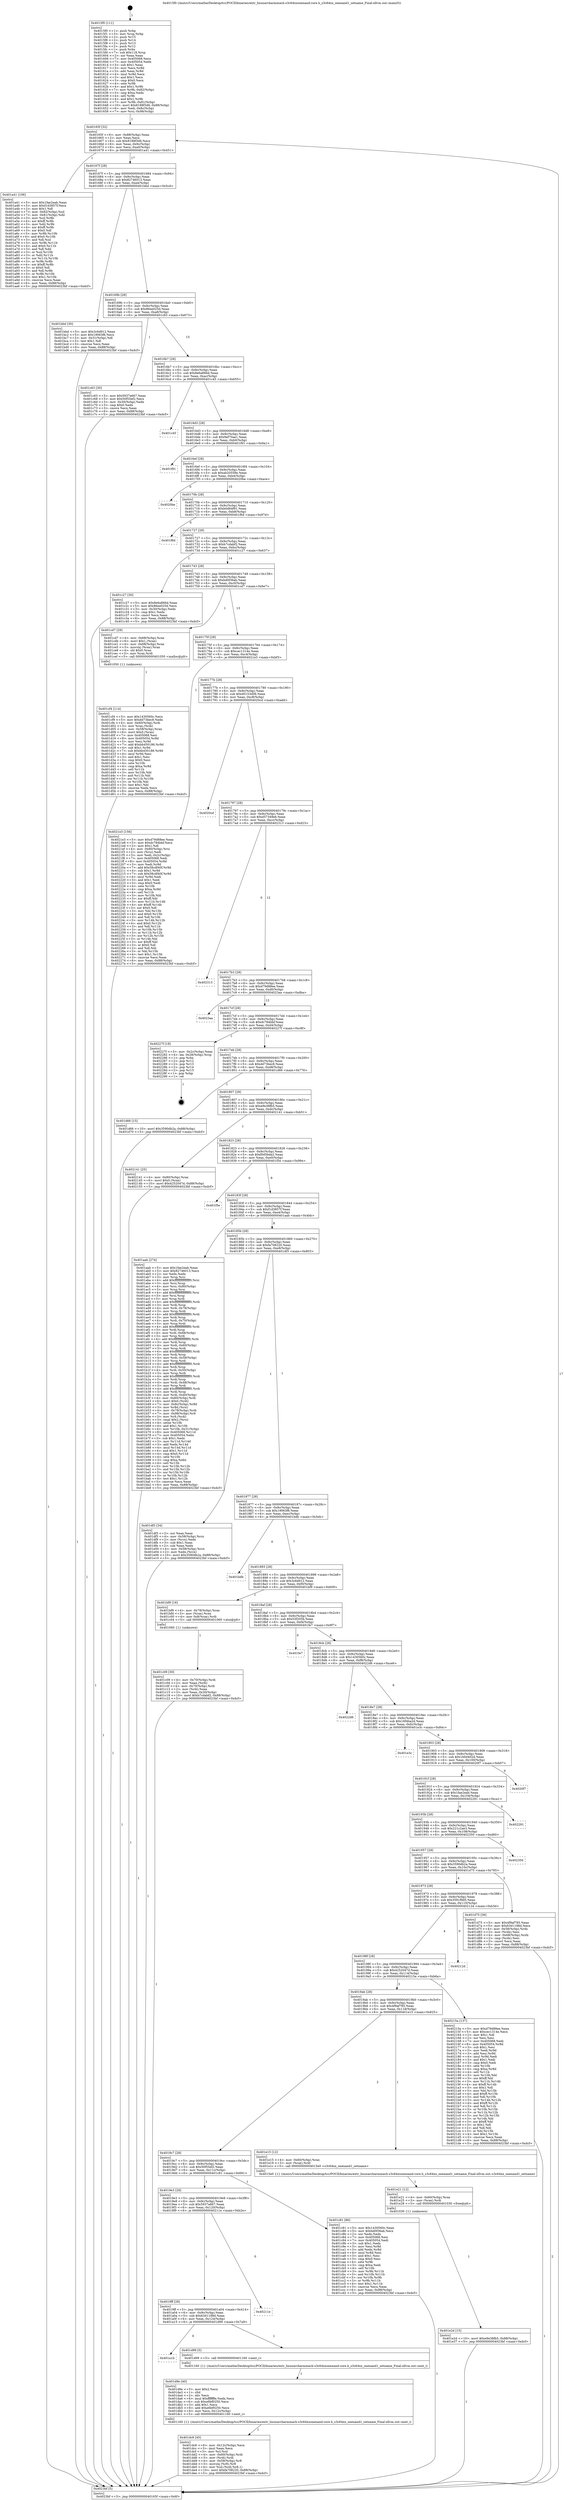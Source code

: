 digraph "0x4015f0" {
  label = "0x4015f0 (/mnt/c/Users/mathe/Desktop/tcc/POCII/binaries/extr_linuxarcharmmach-s3c64xxonenand-core.h_s3c64xx_onenand1_setname_Final-ollvm.out::main(0))"
  labelloc = "t"
  node[shape=record]

  Entry [label="",width=0.3,height=0.3,shape=circle,fillcolor=black,style=filled]
  "0x40165f" [label="{
     0x40165f [32]\l
     | [instrs]\l
     &nbsp;&nbsp;0x40165f \<+6\>: mov -0x88(%rbp),%eax\l
     &nbsp;&nbsp;0x401665 \<+2\>: mov %eax,%ecx\l
     &nbsp;&nbsp;0x401667 \<+6\>: sub $0x8188f3d6,%ecx\l
     &nbsp;&nbsp;0x40166d \<+6\>: mov %eax,-0x9c(%rbp)\l
     &nbsp;&nbsp;0x401673 \<+6\>: mov %ecx,-0xa0(%rbp)\l
     &nbsp;&nbsp;0x401679 \<+6\>: je 0000000000401a41 \<main+0x451\>\l
  }"]
  "0x401a41" [label="{
     0x401a41 [106]\l
     | [instrs]\l
     &nbsp;&nbsp;0x401a41 \<+5\>: mov $0x1fae2eab,%eax\l
     &nbsp;&nbsp;0x401a46 \<+5\>: mov $0xf1d3857f,%ecx\l
     &nbsp;&nbsp;0x401a4b \<+2\>: mov $0x1,%dl\l
     &nbsp;&nbsp;0x401a4d \<+7\>: mov -0x82(%rbp),%sil\l
     &nbsp;&nbsp;0x401a54 \<+7\>: mov -0x81(%rbp),%dil\l
     &nbsp;&nbsp;0x401a5b \<+3\>: mov %sil,%r8b\l
     &nbsp;&nbsp;0x401a5e \<+4\>: xor $0xff,%r8b\l
     &nbsp;&nbsp;0x401a62 \<+3\>: mov %dil,%r9b\l
     &nbsp;&nbsp;0x401a65 \<+4\>: xor $0xff,%r9b\l
     &nbsp;&nbsp;0x401a69 \<+3\>: xor $0x0,%dl\l
     &nbsp;&nbsp;0x401a6c \<+3\>: mov %r8b,%r10b\l
     &nbsp;&nbsp;0x401a6f \<+4\>: and $0x0,%r10b\l
     &nbsp;&nbsp;0x401a73 \<+3\>: and %dl,%sil\l
     &nbsp;&nbsp;0x401a76 \<+3\>: mov %r9b,%r11b\l
     &nbsp;&nbsp;0x401a79 \<+4\>: and $0x0,%r11b\l
     &nbsp;&nbsp;0x401a7d \<+3\>: and %dl,%dil\l
     &nbsp;&nbsp;0x401a80 \<+3\>: or %sil,%r10b\l
     &nbsp;&nbsp;0x401a83 \<+3\>: or %dil,%r11b\l
     &nbsp;&nbsp;0x401a86 \<+3\>: xor %r11b,%r10b\l
     &nbsp;&nbsp;0x401a89 \<+3\>: or %r9b,%r8b\l
     &nbsp;&nbsp;0x401a8c \<+4\>: xor $0xff,%r8b\l
     &nbsp;&nbsp;0x401a90 \<+3\>: or $0x0,%dl\l
     &nbsp;&nbsp;0x401a93 \<+3\>: and %dl,%r8b\l
     &nbsp;&nbsp;0x401a96 \<+3\>: or %r8b,%r10b\l
     &nbsp;&nbsp;0x401a99 \<+4\>: test $0x1,%r10b\l
     &nbsp;&nbsp;0x401a9d \<+3\>: cmovne %ecx,%eax\l
     &nbsp;&nbsp;0x401aa0 \<+6\>: mov %eax,-0x88(%rbp)\l
     &nbsp;&nbsp;0x401aa6 \<+5\>: jmp 00000000004023bf \<main+0xdcf\>\l
  }"]
  "0x40167f" [label="{
     0x40167f [28]\l
     | [instrs]\l
     &nbsp;&nbsp;0x40167f \<+5\>: jmp 0000000000401684 \<main+0x94\>\l
     &nbsp;&nbsp;0x401684 \<+6\>: mov -0x9c(%rbp),%eax\l
     &nbsp;&nbsp;0x40168a \<+5\>: sub $0x82746013,%eax\l
     &nbsp;&nbsp;0x40168f \<+6\>: mov %eax,-0xa4(%rbp)\l
     &nbsp;&nbsp;0x401695 \<+6\>: je 0000000000401bbd \<main+0x5cd\>\l
  }"]
  "0x4023bf" [label="{
     0x4023bf [5]\l
     | [instrs]\l
     &nbsp;&nbsp;0x4023bf \<+5\>: jmp 000000000040165f \<main+0x6f\>\l
  }"]
  "0x4015f0" [label="{
     0x4015f0 [111]\l
     | [instrs]\l
     &nbsp;&nbsp;0x4015f0 \<+1\>: push %rbp\l
     &nbsp;&nbsp;0x4015f1 \<+3\>: mov %rsp,%rbp\l
     &nbsp;&nbsp;0x4015f4 \<+2\>: push %r15\l
     &nbsp;&nbsp;0x4015f6 \<+2\>: push %r14\l
     &nbsp;&nbsp;0x4015f8 \<+2\>: push %r13\l
     &nbsp;&nbsp;0x4015fa \<+2\>: push %r12\l
     &nbsp;&nbsp;0x4015fc \<+1\>: push %rbx\l
     &nbsp;&nbsp;0x4015fd \<+7\>: sub $0x118,%rsp\l
     &nbsp;&nbsp;0x401604 \<+2\>: xor %eax,%eax\l
     &nbsp;&nbsp;0x401606 \<+7\>: mov 0x405068,%ecx\l
     &nbsp;&nbsp;0x40160d \<+7\>: mov 0x405054,%edx\l
     &nbsp;&nbsp;0x401614 \<+3\>: sub $0x1,%eax\l
     &nbsp;&nbsp;0x401617 \<+3\>: mov %ecx,%r8d\l
     &nbsp;&nbsp;0x40161a \<+3\>: add %eax,%r8d\l
     &nbsp;&nbsp;0x40161d \<+4\>: imul %r8d,%ecx\l
     &nbsp;&nbsp;0x401621 \<+3\>: and $0x1,%ecx\l
     &nbsp;&nbsp;0x401624 \<+3\>: cmp $0x0,%ecx\l
     &nbsp;&nbsp;0x401627 \<+4\>: sete %r9b\l
     &nbsp;&nbsp;0x40162b \<+4\>: and $0x1,%r9b\l
     &nbsp;&nbsp;0x40162f \<+7\>: mov %r9b,-0x82(%rbp)\l
     &nbsp;&nbsp;0x401636 \<+3\>: cmp $0xa,%edx\l
     &nbsp;&nbsp;0x401639 \<+4\>: setl %r9b\l
     &nbsp;&nbsp;0x40163d \<+4\>: and $0x1,%r9b\l
     &nbsp;&nbsp;0x401641 \<+7\>: mov %r9b,-0x81(%rbp)\l
     &nbsp;&nbsp;0x401648 \<+10\>: movl $0x8188f3d6,-0x88(%rbp)\l
     &nbsp;&nbsp;0x401652 \<+6\>: mov %edi,-0x8c(%rbp)\l
     &nbsp;&nbsp;0x401658 \<+7\>: mov %rsi,-0x98(%rbp)\l
  }"]
  Exit [label="",width=0.3,height=0.3,shape=circle,fillcolor=black,style=filled,peripheries=2]
  "0x401bbd" [label="{
     0x401bbd [30]\l
     | [instrs]\l
     &nbsp;&nbsp;0x401bbd \<+5\>: mov $0x3c6d912,%eax\l
     &nbsp;&nbsp;0x401bc2 \<+5\>: mov $0x19063f6,%ecx\l
     &nbsp;&nbsp;0x401bc7 \<+3\>: mov -0x31(%rbp),%dl\l
     &nbsp;&nbsp;0x401bca \<+3\>: test $0x1,%dl\l
     &nbsp;&nbsp;0x401bcd \<+3\>: cmovne %ecx,%eax\l
     &nbsp;&nbsp;0x401bd0 \<+6\>: mov %eax,-0x88(%rbp)\l
     &nbsp;&nbsp;0x401bd6 \<+5\>: jmp 00000000004023bf \<main+0xdcf\>\l
  }"]
  "0x40169b" [label="{
     0x40169b [28]\l
     | [instrs]\l
     &nbsp;&nbsp;0x40169b \<+5\>: jmp 00000000004016a0 \<main+0xb0\>\l
     &nbsp;&nbsp;0x4016a0 \<+6\>: mov -0x9c(%rbp),%eax\l
     &nbsp;&nbsp;0x4016a6 \<+5\>: sub $0x86ee025d,%eax\l
     &nbsp;&nbsp;0x4016ab \<+6\>: mov %eax,-0xa8(%rbp)\l
     &nbsp;&nbsp;0x4016b1 \<+6\>: je 0000000000401c63 \<main+0x673\>\l
  }"]
  "0x401e2d" [label="{
     0x401e2d [15]\l
     | [instrs]\l
     &nbsp;&nbsp;0x401e2d \<+10\>: movl $0xe9e38fb5,-0x88(%rbp)\l
     &nbsp;&nbsp;0x401e37 \<+5\>: jmp 00000000004023bf \<main+0xdcf\>\l
  }"]
  "0x401c63" [label="{
     0x401c63 [30]\l
     | [instrs]\l
     &nbsp;&nbsp;0x401c63 \<+5\>: mov $0x5937a667,%eax\l
     &nbsp;&nbsp;0x401c68 \<+5\>: mov $0x50f55ef2,%ecx\l
     &nbsp;&nbsp;0x401c6d \<+3\>: mov -0x30(%rbp),%edx\l
     &nbsp;&nbsp;0x401c70 \<+3\>: cmp $0x0,%edx\l
     &nbsp;&nbsp;0x401c73 \<+3\>: cmove %ecx,%eax\l
     &nbsp;&nbsp;0x401c76 \<+6\>: mov %eax,-0x88(%rbp)\l
     &nbsp;&nbsp;0x401c7c \<+5\>: jmp 00000000004023bf \<main+0xdcf\>\l
  }"]
  "0x4016b7" [label="{
     0x4016b7 [28]\l
     | [instrs]\l
     &nbsp;&nbsp;0x4016b7 \<+5\>: jmp 00000000004016bc \<main+0xcc\>\l
     &nbsp;&nbsp;0x4016bc \<+6\>: mov -0x9c(%rbp),%eax\l
     &nbsp;&nbsp;0x4016c2 \<+5\>: sub $0x8e6a866d,%eax\l
     &nbsp;&nbsp;0x4016c7 \<+6\>: mov %eax,-0xac(%rbp)\l
     &nbsp;&nbsp;0x4016cd \<+6\>: je 0000000000401c45 \<main+0x655\>\l
  }"]
  "0x401e21" [label="{
     0x401e21 [12]\l
     | [instrs]\l
     &nbsp;&nbsp;0x401e21 \<+4\>: mov -0x60(%rbp),%rax\l
     &nbsp;&nbsp;0x401e25 \<+3\>: mov (%rax),%rdi\l
     &nbsp;&nbsp;0x401e28 \<+5\>: call 0000000000401030 \<free@plt\>\l
     | [calls]\l
     &nbsp;&nbsp;0x401030 \{1\} (unknown)\l
  }"]
  "0x401c45" [label="{
     0x401c45\l
  }", style=dashed]
  "0x4016d3" [label="{
     0x4016d3 [28]\l
     | [instrs]\l
     &nbsp;&nbsp;0x4016d3 \<+5\>: jmp 00000000004016d8 \<main+0xe8\>\l
     &nbsp;&nbsp;0x4016d8 \<+6\>: mov -0x9c(%rbp),%eax\l
     &nbsp;&nbsp;0x4016de \<+5\>: sub $0x9ef70ae1,%eax\l
     &nbsp;&nbsp;0x4016e3 \<+6\>: mov %eax,-0xb0(%rbp)\l
     &nbsp;&nbsp;0x4016e9 \<+6\>: je 0000000000401f91 \<main+0x9a1\>\l
  }"]
  "0x401dc6" [label="{
     0x401dc6 [45]\l
     | [instrs]\l
     &nbsp;&nbsp;0x401dc6 \<+6\>: mov -0x12c(%rbp),%ecx\l
     &nbsp;&nbsp;0x401dcc \<+3\>: imul %eax,%ecx\l
     &nbsp;&nbsp;0x401dcf \<+3\>: mov %cl,%sil\l
     &nbsp;&nbsp;0x401dd2 \<+4\>: mov -0x60(%rbp),%rdi\l
     &nbsp;&nbsp;0x401dd6 \<+3\>: mov (%rdi),%rdi\l
     &nbsp;&nbsp;0x401dd9 \<+4\>: mov -0x58(%rbp),%r8\l
     &nbsp;&nbsp;0x401ddd \<+3\>: movslq (%r8),%r8\l
     &nbsp;&nbsp;0x401de0 \<+4\>: mov %sil,(%rdi,%r8,1)\l
     &nbsp;&nbsp;0x401de4 \<+10\>: movl $0xfa708220,-0x88(%rbp)\l
     &nbsp;&nbsp;0x401dee \<+5\>: jmp 00000000004023bf \<main+0xdcf\>\l
  }"]
  "0x401f91" [label="{
     0x401f91\l
  }", style=dashed]
  "0x4016ef" [label="{
     0x4016ef [28]\l
     | [instrs]\l
     &nbsp;&nbsp;0x4016ef \<+5\>: jmp 00000000004016f4 \<main+0x104\>\l
     &nbsp;&nbsp;0x4016f4 \<+6\>: mov -0x9c(%rbp),%eax\l
     &nbsp;&nbsp;0x4016fa \<+5\>: sub $0xab20558e,%eax\l
     &nbsp;&nbsp;0x4016ff \<+6\>: mov %eax,-0xb4(%rbp)\l
     &nbsp;&nbsp;0x401705 \<+6\>: je 00000000004020be \<main+0xace\>\l
  }"]
  "0x401d9e" [label="{
     0x401d9e [40]\l
     | [instrs]\l
     &nbsp;&nbsp;0x401d9e \<+5\>: mov $0x2,%ecx\l
     &nbsp;&nbsp;0x401da3 \<+1\>: cltd\l
     &nbsp;&nbsp;0x401da4 \<+2\>: idiv %ecx\l
     &nbsp;&nbsp;0x401da6 \<+6\>: imul $0xfffffffe,%edx,%ecx\l
     &nbsp;&nbsp;0x401dac \<+6\>: sub $0xe6bf0250,%ecx\l
     &nbsp;&nbsp;0x401db2 \<+3\>: add $0x1,%ecx\l
     &nbsp;&nbsp;0x401db5 \<+6\>: add $0xe6bf0250,%ecx\l
     &nbsp;&nbsp;0x401dbb \<+6\>: mov %ecx,-0x12c(%rbp)\l
     &nbsp;&nbsp;0x401dc1 \<+5\>: call 0000000000401160 \<next_i\>\l
     | [calls]\l
     &nbsp;&nbsp;0x401160 \{1\} (/mnt/c/Users/mathe/Desktop/tcc/POCII/binaries/extr_linuxarcharmmach-s3c64xxonenand-core.h_s3c64xx_onenand1_setname_Final-ollvm.out::next_i)\l
  }"]
  "0x4020be" [label="{
     0x4020be\l
  }", style=dashed]
  "0x40170b" [label="{
     0x40170b [28]\l
     | [instrs]\l
     &nbsp;&nbsp;0x40170b \<+5\>: jmp 0000000000401710 \<main+0x120\>\l
     &nbsp;&nbsp;0x401710 \<+6\>: mov -0x9c(%rbp),%eax\l
     &nbsp;&nbsp;0x401716 \<+5\>: sub $0xb0d64f91,%eax\l
     &nbsp;&nbsp;0x40171b \<+6\>: mov %eax,-0xb8(%rbp)\l
     &nbsp;&nbsp;0x401721 \<+6\>: je 0000000000401f6d \<main+0x97d\>\l
  }"]
  "0x401a1b" [label="{
     0x401a1b\l
  }", style=dashed]
  "0x401f6d" [label="{
     0x401f6d\l
  }", style=dashed]
  "0x401727" [label="{
     0x401727 [28]\l
     | [instrs]\l
     &nbsp;&nbsp;0x401727 \<+5\>: jmp 000000000040172c \<main+0x13c\>\l
     &nbsp;&nbsp;0x40172c \<+6\>: mov -0x9c(%rbp),%eax\l
     &nbsp;&nbsp;0x401732 \<+5\>: sub $0xb7cdabf2,%eax\l
     &nbsp;&nbsp;0x401737 \<+6\>: mov %eax,-0xbc(%rbp)\l
     &nbsp;&nbsp;0x40173d \<+6\>: je 0000000000401c27 \<main+0x637\>\l
  }"]
  "0x401d99" [label="{
     0x401d99 [5]\l
     | [instrs]\l
     &nbsp;&nbsp;0x401d99 \<+5\>: call 0000000000401160 \<next_i\>\l
     | [calls]\l
     &nbsp;&nbsp;0x401160 \{1\} (/mnt/c/Users/mathe/Desktop/tcc/POCII/binaries/extr_linuxarcharmmach-s3c64xxonenand-core.h_s3c64xx_onenand1_setname_Final-ollvm.out::next_i)\l
  }"]
  "0x401c27" [label="{
     0x401c27 [30]\l
     | [instrs]\l
     &nbsp;&nbsp;0x401c27 \<+5\>: mov $0x8e6a866d,%eax\l
     &nbsp;&nbsp;0x401c2c \<+5\>: mov $0x86ee025d,%ecx\l
     &nbsp;&nbsp;0x401c31 \<+3\>: mov -0x30(%rbp),%edx\l
     &nbsp;&nbsp;0x401c34 \<+3\>: cmp $0x1,%edx\l
     &nbsp;&nbsp;0x401c37 \<+3\>: cmovl %ecx,%eax\l
     &nbsp;&nbsp;0x401c3a \<+6\>: mov %eax,-0x88(%rbp)\l
     &nbsp;&nbsp;0x401c40 \<+5\>: jmp 00000000004023bf \<main+0xdcf\>\l
  }"]
  "0x401743" [label="{
     0x401743 [28]\l
     | [instrs]\l
     &nbsp;&nbsp;0x401743 \<+5\>: jmp 0000000000401748 \<main+0x158\>\l
     &nbsp;&nbsp;0x401748 \<+6\>: mov -0x9c(%rbp),%eax\l
     &nbsp;&nbsp;0x40174e \<+5\>: sub $0xbd0f36ab,%eax\l
     &nbsp;&nbsp;0x401753 \<+6\>: mov %eax,-0xc0(%rbp)\l
     &nbsp;&nbsp;0x401759 \<+6\>: je 0000000000401cd7 \<main+0x6e7\>\l
  }"]
  "0x4019ff" [label="{
     0x4019ff [28]\l
     | [instrs]\l
     &nbsp;&nbsp;0x4019ff \<+5\>: jmp 0000000000401a04 \<main+0x414\>\l
     &nbsp;&nbsp;0x401a04 \<+6\>: mov -0x9c(%rbp),%eax\l
     &nbsp;&nbsp;0x401a0a \<+5\>: sub $0x63d1188d,%eax\l
     &nbsp;&nbsp;0x401a0f \<+6\>: mov %eax,-0x124(%rbp)\l
     &nbsp;&nbsp;0x401a15 \<+6\>: je 0000000000401d99 \<main+0x7a9\>\l
  }"]
  "0x401cd7" [label="{
     0x401cd7 [29]\l
     | [instrs]\l
     &nbsp;&nbsp;0x401cd7 \<+4\>: mov -0x68(%rbp),%rax\l
     &nbsp;&nbsp;0x401cdb \<+6\>: movl $0x1,(%rax)\l
     &nbsp;&nbsp;0x401ce1 \<+4\>: mov -0x68(%rbp),%rax\l
     &nbsp;&nbsp;0x401ce5 \<+3\>: movslq (%rax),%rax\l
     &nbsp;&nbsp;0x401ce8 \<+4\>: shl $0x0,%rax\l
     &nbsp;&nbsp;0x401cec \<+3\>: mov %rax,%rdi\l
     &nbsp;&nbsp;0x401cef \<+5\>: call 0000000000401050 \<malloc@plt\>\l
     | [calls]\l
     &nbsp;&nbsp;0x401050 \{1\} (unknown)\l
  }"]
  "0x40175f" [label="{
     0x40175f [28]\l
     | [instrs]\l
     &nbsp;&nbsp;0x40175f \<+5\>: jmp 0000000000401764 \<main+0x174\>\l
     &nbsp;&nbsp;0x401764 \<+6\>: mov -0x9c(%rbp),%eax\l
     &nbsp;&nbsp;0x40176a \<+5\>: sub $0xcec1314e,%eax\l
     &nbsp;&nbsp;0x40176f \<+6\>: mov %eax,-0xc4(%rbp)\l
     &nbsp;&nbsp;0x401775 \<+6\>: je 00000000004021e3 \<main+0xbf3\>\l
  }"]
  "0x40211e" [label="{
     0x40211e\l
  }", style=dashed]
  "0x4021e3" [label="{
     0x4021e3 [156]\l
     | [instrs]\l
     &nbsp;&nbsp;0x4021e3 \<+5\>: mov $0xd79d88ee,%eax\l
     &nbsp;&nbsp;0x4021e8 \<+5\>: mov $0xdc784bbf,%ecx\l
     &nbsp;&nbsp;0x4021ed \<+2\>: mov $0x1,%dl\l
     &nbsp;&nbsp;0x4021ef \<+4\>: mov -0x80(%rbp),%rsi\l
     &nbsp;&nbsp;0x4021f3 \<+2\>: mov (%rsi),%edi\l
     &nbsp;&nbsp;0x4021f5 \<+3\>: mov %edi,-0x2c(%rbp)\l
     &nbsp;&nbsp;0x4021f8 \<+7\>: mov 0x405068,%edi\l
     &nbsp;&nbsp;0x4021ff \<+8\>: mov 0x405054,%r8d\l
     &nbsp;&nbsp;0x402207 \<+3\>: mov %edi,%r9d\l
     &nbsp;&nbsp;0x40220a \<+7\>: add $0x58cdf40f,%r9d\l
     &nbsp;&nbsp;0x402211 \<+4\>: sub $0x1,%r9d\l
     &nbsp;&nbsp;0x402215 \<+7\>: sub $0x58cdf40f,%r9d\l
     &nbsp;&nbsp;0x40221c \<+4\>: imul %r9d,%edi\l
     &nbsp;&nbsp;0x402220 \<+3\>: and $0x1,%edi\l
     &nbsp;&nbsp;0x402223 \<+3\>: cmp $0x0,%edi\l
     &nbsp;&nbsp;0x402226 \<+4\>: sete %r10b\l
     &nbsp;&nbsp;0x40222a \<+4\>: cmp $0xa,%r8d\l
     &nbsp;&nbsp;0x40222e \<+4\>: setl %r11b\l
     &nbsp;&nbsp;0x402232 \<+3\>: mov %r10b,%bl\l
     &nbsp;&nbsp;0x402235 \<+3\>: xor $0xff,%bl\l
     &nbsp;&nbsp;0x402238 \<+3\>: mov %r11b,%r14b\l
     &nbsp;&nbsp;0x40223b \<+4\>: xor $0xff,%r14b\l
     &nbsp;&nbsp;0x40223f \<+3\>: xor $0x0,%dl\l
     &nbsp;&nbsp;0x402242 \<+3\>: mov %bl,%r15b\l
     &nbsp;&nbsp;0x402245 \<+4\>: and $0x0,%r15b\l
     &nbsp;&nbsp;0x402249 \<+3\>: and %dl,%r10b\l
     &nbsp;&nbsp;0x40224c \<+3\>: mov %r14b,%r12b\l
     &nbsp;&nbsp;0x40224f \<+4\>: and $0x0,%r12b\l
     &nbsp;&nbsp;0x402253 \<+3\>: and %dl,%r11b\l
     &nbsp;&nbsp;0x402256 \<+3\>: or %r10b,%r15b\l
     &nbsp;&nbsp;0x402259 \<+3\>: or %r11b,%r12b\l
     &nbsp;&nbsp;0x40225c \<+3\>: xor %r12b,%r15b\l
     &nbsp;&nbsp;0x40225f \<+3\>: or %r14b,%bl\l
     &nbsp;&nbsp;0x402262 \<+3\>: xor $0xff,%bl\l
     &nbsp;&nbsp;0x402265 \<+3\>: or $0x0,%dl\l
     &nbsp;&nbsp;0x402268 \<+2\>: and %dl,%bl\l
     &nbsp;&nbsp;0x40226a \<+3\>: or %bl,%r15b\l
     &nbsp;&nbsp;0x40226d \<+4\>: test $0x1,%r15b\l
     &nbsp;&nbsp;0x402271 \<+3\>: cmovne %ecx,%eax\l
     &nbsp;&nbsp;0x402274 \<+6\>: mov %eax,-0x88(%rbp)\l
     &nbsp;&nbsp;0x40227a \<+5\>: jmp 00000000004023bf \<main+0xdcf\>\l
  }"]
  "0x40177b" [label="{
     0x40177b [28]\l
     | [instrs]\l
     &nbsp;&nbsp;0x40177b \<+5\>: jmp 0000000000401780 \<main+0x190\>\l
     &nbsp;&nbsp;0x401780 \<+6\>: mov -0x9c(%rbp),%eax\l
     &nbsp;&nbsp;0x401786 \<+5\>: sub $0xd0153d06,%eax\l
     &nbsp;&nbsp;0x40178b \<+6\>: mov %eax,-0xc8(%rbp)\l
     &nbsp;&nbsp;0x401791 \<+6\>: je 00000000004020cd \<main+0xadd\>\l
  }"]
  "0x401cf4" [label="{
     0x401cf4 [114]\l
     | [instrs]\l
     &nbsp;&nbsp;0x401cf4 \<+5\>: mov $0x1430560c,%ecx\l
     &nbsp;&nbsp;0x401cf9 \<+5\>: mov $0xdd73bec8,%edx\l
     &nbsp;&nbsp;0x401cfe \<+4\>: mov -0x60(%rbp),%rdi\l
     &nbsp;&nbsp;0x401d02 \<+3\>: mov %rax,(%rdi)\l
     &nbsp;&nbsp;0x401d05 \<+4\>: mov -0x58(%rbp),%rax\l
     &nbsp;&nbsp;0x401d09 \<+6\>: movl $0x0,(%rax)\l
     &nbsp;&nbsp;0x401d0f \<+7\>: mov 0x405068,%esi\l
     &nbsp;&nbsp;0x401d16 \<+8\>: mov 0x405054,%r8d\l
     &nbsp;&nbsp;0x401d1e \<+3\>: mov %esi,%r9d\l
     &nbsp;&nbsp;0x401d21 \<+7\>: add $0xbb450186,%r9d\l
     &nbsp;&nbsp;0x401d28 \<+4\>: sub $0x1,%r9d\l
     &nbsp;&nbsp;0x401d2c \<+7\>: sub $0xbb450186,%r9d\l
     &nbsp;&nbsp;0x401d33 \<+4\>: imul %r9d,%esi\l
     &nbsp;&nbsp;0x401d37 \<+3\>: and $0x1,%esi\l
     &nbsp;&nbsp;0x401d3a \<+3\>: cmp $0x0,%esi\l
     &nbsp;&nbsp;0x401d3d \<+4\>: sete %r10b\l
     &nbsp;&nbsp;0x401d41 \<+4\>: cmp $0xa,%r8d\l
     &nbsp;&nbsp;0x401d45 \<+4\>: setl %r11b\l
     &nbsp;&nbsp;0x401d49 \<+3\>: mov %r10b,%bl\l
     &nbsp;&nbsp;0x401d4c \<+3\>: and %r11b,%bl\l
     &nbsp;&nbsp;0x401d4f \<+3\>: xor %r11b,%r10b\l
     &nbsp;&nbsp;0x401d52 \<+3\>: or %r10b,%bl\l
     &nbsp;&nbsp;0x401d55 \<+3\>: test $0x1,%bl\l
     &nbsp;&nbsp;0x401d58 \<+3\>: cmovne %edx,%ecx\l
     &nbsp;&nbsp;0x401d5b \<+6\>: mov %ecx,-0x88(%rbp)\l
     &nbsp;&nbsp;0x401d61 \<+5\>: jmp 00000000004023bf \<main+0xdcf\>\l
  }"]
  "0x4020cd" [label="{
     0x4020cd\l
  }", style=dashed]
  "0x401797" [label="{
     0x401797 [28]\l
     | [instrs]\l
     &nbsp;&nbsp;0x401797 \<+5\>: jmp 000000000040179c \<main+0x1ac\>\l
     &nbsp;&nbsp;0x40179c \<+6\>: mov -0x9c(%rbp),%eax\l
     &nbsp;&nbsp;0x4017a2 \<+5\>: sub $0xd57349e6,%eax\l
     &nbsp;&nbsp;0x4017a7 \<+6\>: mov %eax,-0xcc(%rbp)\l
     &nbsp;&nbsp;0x4017ad \<+6\>: je 0000000000402313 \<main+0xd23\>\l
  }"]
  "0x4019e3" [label="{
     0x4019e3 [28]\l
     | [instrs]\l
     &nbsp;&nbsp;0x4019e3 \<+5\>: jmp 00000000004019e8 \<main+0x3f8\>\l
     &nbsp;&nbsp;0x4019e8 \<+6\>: mov -0x9c(%rbp),%eax\l
     &nbsp;&nbsp;0x4019ee \<+5\>: sub $0x5937a667,%eax\l
     &nbsp;&nbsp;0x4019f3 \<+6\>: mov %eax,-0x120(%rbp)\l
     &nbsp;&nbsp;0x4019f9 \<+6\>: je 000000000040211e \<main+0xb2e\>\l
  }"]
  "0x402313" [label="{
     0x402313\l
  }", style=dashed]
  "0x4017b3" [label="{
     0x4017b3 [28]\l
     | [instrs]\l
     &nbsp;&nbsp;0x4017b3 \<+5\>: jmp 00000000004017b8 \<main+0x1c8\>\l
     &nbsp;&nbsp;0x4017b8 \<+6\>: mov -0x9c(%rbp),%eax\l
     &nbsp;&nbsp;0x4017be \<+5\>: sub $0xd79d88ee,%eax\l
     &nbsp;&nbsp;0x4017c3 \<+6\>: mov %eax,-0xd0(%rbp)\l
     &nbsp;&nbsp;0x4017c9 \<+6\>: je 00000000004023aa \<main+0xdba\>\l
  }"]
  "0x401c81" [label="{
     0x401c81 [86]\l
     | [instrs]\l
     &nbsp;&nbsp;0x401c81 \<+5\>: mov $0x1430560c,%eax\l
     &nbsp;&nbsp;0x401c86 \<+5\>: mov $0xbd0f36ab,%ecx\l
     &nbsp;&nbsp;0x401c8b \<+2\>: xor %edx,%edx\l
     &nbsp;&nbsp;0x401c8d \<+7\>: mov 0x405068,%esi\l
     &nbsp;&nbsp;0x401c94 \<+7\>: mov 0x405054,%edi\l
     &nbsp;&nbsp;0x401c9b \<+3\>: sub $0x1,%edx\l
     &nbsp;&nbsp;0x401c9e \<+3\>: mov %esi,%r8d\l
     &nbsp;&nbsp;0x401ca1 \<+3\>: add %edx,%r8d\l
     &nbsp;&nbsp;0x401ca4 \<+4\>: imul %r8d,%esi\l
     &nbsp;&nbsp;0x401ca8 \<+3\>: and $0x1,%esi\l
     &nbsp;&nbsp;0x401cab \<+3\>: cmp $0x0,%esi\l
     &nbsp;&nbsp;0x401cae \<+4\>: sete %r9b\l
     &nbsp;&nbsp;0x401cb2 \<+3\>: cmp $0xa,%edi\l
     &nbsp;&nbsp;0x401cb5 \<+4\>: setl %r10b\l
     &nbsp;&nbsp;0x401cb9 \<+3\>: mov %r9b,%r11b\l
     &nbsp;&nbsp;0x401cbc \<+3\>: and %r10b,%r11b\l
     &nbsp;&nbsp;0x401cbf \<+3\>: xor %r10b,%r9b\l
     &nbsp;&nbsp;0x401cc2 \<+3\>: or %r9b,%r11b\l
     &nbsp;&nbsp;0x401cc5 \<+4\>: test $0x1,%r11b\l
     &nbsp;&nbsp;0x401cc9 \<+3\>: cmovne %ecx,%eax\l
     &nbsp;&nbsp;0x401ccc \<+6\>: mov %eax,-0x88(%rbp)\l
     &nbsp;&nbsp;0x401cd2 \<+5\>: jmp 00000000004023bf \<main+0xdcf\>\l
  }"]
  "0x4023aa" [label="{
     0x4023aa\l
  }", style=dashed]
  "0x4017cf" [label="{
     0x4017cf [28]\l
     | [instrs]\l
     &nbsp;&nbsp;0x4017cf \<+5\>: jmp 00000000004017d4 \<main+0x1e4\>\l
     &nbsp;&nbsp;0x4017d4 \<+6\>: mov -0x9c(%rbp),%eax\l
     &nbsp;&nbsp;0x4017da \<+5\>: sub $0xdc784bbf,%eax\l
     &nbsp;&nbsp;0x4017df \<+6\>: mov %eax,-0xd4(%rbp)\l
     &nbsp;&nbsp;0x4017e5 \<+6\>: je 000000000040227f \<main+0xc8f\>\l
  }"]
  "0x4019c7" [label="{
     0x4019c7 [28]\l
     | [instrs]\l
     &nbsp;&nbsp;0x4019c7 \<+5\>: jmp 00000000004019cc \<main+0x3dc\>\l
     &nbsp;&nbsp;0x4019cc \<+6\>: mov -0x9c(%rbp),%eax\l
     &nbsp;&nbsp;0x4019d2 \<+5\>: sub $0x50f55ef2,%eax\l
     &nbsp;&nbsp;0x4019d7 \<+6\>: mov %eax,-0x11c(%rbp)\l
     &nbsp;&nbsp;0x4019dd \<+6\>: je 0000000000401c81 \<main+0x691\>\l
  }"]
  "0x40227f" [label="{
     0x40227f [18]\l
     | [instrs]\l
     &nbsp;&nbsp;0x40227f \<+3\>: mov -0x2c(%rbp),%eax\l
     &nbsp;&nbsp;0x402282 \<+4\>: lea -0x28(%rbp),%rsp\l
     &nbsp;&nbsp;0x402286 \<+1\>: pop %rbx\l
     &nbsp;&nbsp;0x402287 \<+2\>: pop %r12\l
     &nbsp;&nbsp;0x402289 \<+2\>: pop %r13\l
     &nbsp;&nbsp;0x40228b \<+2\>: pop %r14\l
     &nbsp;&nbsp;0x40228d \<+2\>: pop %r15\l
     &nbsp;&nbsp;0x40228f \<+1\>: pop %rbp\l
     &nbsp;&nbsp;0x402290 \<+1\>: ret\l
  }"]
  "0x4017eb" [label="{
     0x4017eb [28]\l
     | [instrs]\l
     &nbsp;&nbsp;0x4017eb \<+5\>: jmp 00000000004017f0 \<main+0x200\>\l
     &nbsp;&nbsp;0x4017f0 \<+6\>: mov -0x9c(%rbp),%eax\l
     &nbsp;&nbsp;0x4017f6 \<+5\>: sub $0xdd73bec8,%eax\l
     &nbsp;&nbsp;0x4017fb \<+6\>: mov %eax,-0xd8(%rbp)\l
     &nbsp;&nbsp;0x401801 \<+6\>: je 0000000000401d66 \<main+0x776\>\l
  }"]
  "0x401e15" [label="{
     0x401e15 [12]\l
     | [instrs]\l
     &nbsp;&nbsp;0x401e15 \<+4\>: mov -0x60(%rbp),%rax\l
     &nbsp;&nbsp;0x401e19 \<+3\>: mov (%rax),%rdi\l
     &nbsp;&nbsp;0x401e1c \<+5\>: call 00000000004015e0 \<s3c64xx_onenand1_setname\>\l
     | [calls]\l
     &nbsp;&nbsp;0x4015e0 \{1\} (/mnt/c/Users/mathe/Desktop/tcc/POCII/binaries/extr_linuxarcharmmach-s3c64xxonenand-core.h_s3c64xx_onenand1_setname_Final-ollvm.out::s3c64xx_onenand1_setname)\l
  }"]
  "0x401d66" [label="{
     0x401d66 [15]\l
     | [instrs]\l
     &nbsp;&nbsp;0x401d66 \<+10\>: movl $0x3590db2a,-0x88(%rbp)\l
     &nbsp;&nbsp;0x401d70 \<+5\>: jmp 00000000004023bf \<main+0xdcf\>\l
  }"]
  "0x401807" [label="{
     0x401807 [28]\l
     | [instrs]\l
     &nbsp;&nbsp;0x401807 \<+5\>: jmp 000000000040180c \<main+0x21c\>\l
     &nbsp;&nbsp;0x40180c \<+6\>: mov -0x9c(%rbp),%eax\l
     &nbsp;&nbsp;0x401812 \<+5\>: sub $0xe9e38fb5,%eax\l
     &nbsp;&nbsp;0x401817 \<+6\>: mov %eax,-0xdc(%rbp)\l
     &nbsp;&nbsp;0x40181d \<+6\>: je 0000000000402141 \<main+0xb51\>\l
  }"]
  "0x4019ab" [label="{
     0x4019ab [28]\l
     | [instrs]\l
     &nbsp;&nbsp;0x4019ab \<+5\>: jmp 00000000004019b0 \<main+0x3c0\>\l
     &nbsp;&nbsp;0x4019b0 \<+6\>: mov -0x9c(%rbp),%eax\l
     &nbsp;&nbsp;0x4019b6 \<+5\>: sub $0x4f9af785,%eax\l
     &nbsp;&nbsp;0x4019bb \<+6\>: mov %eax,-0x118(%rbp)\l
     &nbsp;&nbsp;0x4019c1 \<+6\>: je 0000000000401e15 \<main+0x825\>\l
  }"]
  "0x402141" [label="{
     0x402141 [25]\l
     | [instrs]\l
     &nbsp;&nbsp;0x402141 \<+4\>: mov -0x80(%rbp),%rax\l
     &nbsp;&nbsp;0x402145 \<+6\>: movl $0x0,(%rax)\l
     &nbsp;&nbsp;0x40214b \<+10\>: movl $0x4252047d,-0x88(%rbp)\l
     &nbsp;&nbsp;0x402155 \<+5\>: jmp 00000000004023bf \<main+0xdcf\>\l
  }"]
  "0x401823" [label="{
     0x401823 [28]\l
     | [instrs]\l
     &nbsp;&nbsp;0x401823 \<+5\>: jmp 0000000000401828 \<main+0x238\>\l
     &nbsp;&nbsp;0x401828 \<+6\>: mov -0x9c(%rbp),%eax\l
     &nbsp;&nbsp;0x40182e \<+5\>: sub $0xf0d5bda2,%eax\l
     &nbsp;&nbsp;0x401833 \<+6\>: mov %eax,-0xe0(%rbp)\l
     &nbsp;&nbsp;0x401839 \<+6\>: je 0000000000401f5e \<main+0x96e\>\l
  }"]
  "0x40215a" [label="{
     0x40215a [137]\l
     | [instrs]\l
     &nbsp;&nbsp;0x40215a \<+5\>: mov $0xd79d88ee,%eax\l
     &nbsp;&nbsp;0x40215f \<+5\>: mov $0xcec1314e,%ecx\l
     &nbsp;&nbsp;0x402164 \<+2\>: mov $0x1,%dl\l
     &nbsp;&nbsp;0x402166 \<+2\>: xor %esi,%esi\l
     &nbsp;&nbsp;0x402168 \<+7\>: mov 0x405068,%edi\l
     &nbsp;&nbsp;0x40216f \<+8\>: mov 0x405054,%r8d\l
     &nbsp;&nbsp;0x402177 \<+3\>: sub $0x1,%esi\l
     &nbsp;&nbsp;0x40217a \<+3\>: mov %edi,%r9d\l
     &nbsp;&nbsp;0x40217d \<+3\>: add %esi,%r9d\l
     &nbsp;&nbsp;0x402180 \<+4\>: imul %r9d,%edi\l
     &nbsp;&nbsp;0x402184 \<+3\>: and $0x1,%edi\l
     &nbsp;&nbsp;0x402187 \<+3\>: cmp $0x0,%edi\l
     &nbsp;&nbsp;0x40218a \<+4\>: sete %r10b\l
     &nbsp;&nbsp;0x40218e \<+4\>: cmp $0xa,%r8d\l
     &nbsp;&nbsp;0x402192 \<+4\>: setl %r11b\l
     &nbsp;&nbsp;0x402196 \<+3\>: mov %r10b,%bl\l
     &nbsp;&nbsp;0x402199 \<+3\>: xor $0xff,%bl\l
     &nbsp;&nbsp;0x40219c \<+3\>: mov %r11b,%r14b\l
     &nbsp;&nbsp;0x40219f \<+4\>: xor $0xff,%r14b\l
     &nbsp;&nbsp;0x4021a3 \<+3\>: xor $0x1,%dl\l
     &nbsp;&nbsp;0x4021a6 \<+3\>: mov %bl,%r15b\l
     &nbsp;&nbsp;0x4021a9 \<+4\>: and $0xff,%r15b\l
     &nbsp;&nbsp;0x4021ad \<+3\>: and %dl,%r10b\l
     &nbsp;&nbsp;0x4021b0 \<+3\>: mov %r14b,%r12b\l
     &nbsp;&nbsp;0x4021b3 \<+4\>: and $0xff,%r12b\l
     &nbsp;&nbsp;0x4021b7 \<+3\>: and %dl,%r11b\l
     &nbsp;&nbsp;0x4021ba \<+3\>: or %r10b,%r15b\l
     &nbsp;&nbsp;0x4021bd \<+3\>: or %r11b,%r12b\l
     &nbsp;&nbsp;0x4021c0 \<+3\>: xor %r12b,%r15b\l
     &nbsp;&nbsp;0x4021c3 \<+3\>: or %r14b,%bl\l
     &nbsp;&nbsp;0x4021c6 \<+3\>: xor $0xff,%bl\l
     &nbsp;&nbsp;0x4021c9 \<+3\>: or $0x1,%dl\l
     &nbsp;&nbsp;0x4021cc \<+2\>: and %dl,%bl\l
     &nbsp;&nbsp;0x4021ce \<+3\>: or %bl,%r15b\l
     &nbsp;&nbsp;0x4021d1 \<+4\>: test $0x1,%r15b\l
     &nbsp;&nbsp;0x4021d5 \<+3\>: cmovne %ecx,%eax\l
     &nbsp;&nbsp;0x4021d8 \<+6\>: mov %eax,-0x88(%rbp)\l
     &nbsp;&nbsp;0x4021de \<+5\>: jmp 00000000004023bf \<main+0xdcf\>\l
  }"]
  "0x401f5e" [label="{
     0x401f5e\l
  }", style=dashed]
  "0x40183f" [label="{
     0x40183f [28]\l
     | [instrs]\l
     &nbsp;&nbsp;0x40183f \<+5\>: jmp 0000000000401844 \<main+0x254\>\l
     &nbsp;&nbsp;0x401844 \<+6\>: mov -0x9c(%rbp),%eax\l
     &nbsp;&nbsp;0x40184a \<+5\>: sub $0xf1d3857f,%eax\l
     &nbsp;&nbsp;0x40184f \<+6\>: mov %eax,-0xe4(%rbp)\l
     &nbsp;&nbsp;0x401855 \<+6\>: je 0000000000401aab \<main+0x4bb\>\l
  }"]
  "0x40198f" [label="{
     0x40198f [28]\l
     | [instrs]\l
     &nbsp;&nbsp;0x40198f \<+5\>: jmp 0000000000401994 \<main+0x3a4\>\l
     &nbsp;&nbsp;0x401994 \<+6\>: mov -0x9c(%rbp),%eax\l
     &nbsp;&nbsp;0x40199a \<+5\>: sub $0x4252047d,%eax\l
     &nbsp;&nbsp;0x40199f \<+6\>: mov %eax,-0x114(%rbp)\l
     &nbsp;&nbsp;0x4019a5 \<+6\>: je 000000000040215a \<main+0xb6a\>\l
  }"]
  "0x401aab" [label="{
     0x401aab [274]\l
     | [instrs]\l
     &nbsp;&nbsp;0x401aab \<+5\>: mov $0x1fae2eab,%eax\l
     &nbsp;&nbsp;0x401ab0 \<+5\>: mov $0x82746013,%ecx\l
     &nbsp;&nbsp;0x401ab5 \<+2\>: xor %edx,%edx\l
     &nbsp;&nbsp;0x401ab7 \<+3\>: mov %rsp,%rsi\l
     &nbsp;&nbsp;0x401aba \<+4\>: add $0xfffffffffffffff0,%rsi\l
     &nbsp;&nbsp;0x401abe \<+3\>: mov %rsi,%rsp\l
     &nbsp;&nbsp;0x401ac1 \<+4\>: mov %rsi,-0x80(%rbp)\l
     &nbsp;&nbsp;0x401ac5 \<+3\>: mov %rsp,%rsi\l
     &nbsp;&nbsp;0x401ac8 \<+4\>: add $0xfffffffffffffff0,%rsi\l
     &nbsp;&nbsp;0x401acc \<+3\>: mov %rsi,%rsp\l
     &nbsp;&nbsp;0x401acf \<+3\>: mov %rsp,%rdi\l
     &nbsp;&nbsp;0x401ad2 \<+4\>: add $0xfffffffffffffff0,%rdi\l
     &nbsp;&nbsp;0x401ad6 \<+3\>: mov %rdi,%rsp\l
     &nbsp;&nbsp;0x401ad9 \<+4\>: mov %rdi,-0x78(%rbp)\l
     &nbsp;&nbsp;0x401add \<+3\>: mov %rsp,%rdi\l
     &nbsp;&nbsp;0x401ae0 \<+4\>: add $0xfffffffffffffff0,%rdi\l
     &nbsp;&nbsp;0x401ae4 \<+3\>: mov %rdi,%rsp\l
     &nbsp;&nbsp;0x401ae7 \<+4\>: mov %rdi,-0x70(%rbp)\l
     &nbsp;&nbsp;0x401aeb \<+3\>: mov %rsp,%rdi\l
     &nbsp;&nbsp;0x401aee \<+4\>: add $0xfffffffffffffff0,%rdi\l
     &nbsp;&nbsp;0x401af2 \<+3\>: mov %rdi,%rsp\l
     &nbsp;&nbsp;0x401af5 \<+4\>: mov %rdi,-0x68(%rbp)\l
     &nbsp;&nbsp;0x401af9 \<+3\>: mov %rsp,%rdi\l
     &nbsp;&nbsp;0x401afc \<+4\>: add $0xfffffffffffffff0,%rdi\l
     &nbsp;&nbsp;0x401b00 \<+3\>: mov %rdi,%rsp\l
     &nbsp;&nbsp;0x401b03 \<+4\>: mov %rdi,-0x60(%rbp)\l
     &nbsp;&nbsp;0x401b07 \<+3\>: mov %rsp,%rdi\l
     &nbsp;&nbsp;0x401b0a \<+4\>: add $0xfffffffffffffff0,%rdi\l
     &nbsp;&nbsp;0x401b0e \<+3\>: mov %rdi,%rsp\l
     &nbsp;&nbsp;0x401b11 \<+4\>: mov %rdi,-0x58(%rbp)\l
     &nbsp;&nbsp;0x401b15 \<+3\>: mov %rsp,%rdi\l
     &nbsp;&nbsp;0x401b18 \<+4\>: add $0xfffffffffffffff0,%rdi\l
     &nbsp;&nbsp;0x401b1c \<+3\>: mov %rdi,%rsp\l
     &nbsp;&nbsp;0x401b1f \<+4\>: mov %rdi,-0x50(%rbp)\l
     &nbsp;&nbsp;0x401b23 \<+3\>: mov %rsp,%rdi\l
     &nbsp;&nbsp;0x401b26 \<+4\>: add $0xfffffffffffffff0,%rdi\l
     &nbsp;&nbsp;0x401b2a \<+3\>: mov %rdi,%rsp\l
     &nbsp;&nbsp;0x401b2d \<+4\>: mov %rdi,-0x48(%rbp)\l
     &nbsp;&nbsp;0x401b31 \<+3\>: mov %rsp,%rdi\l
     &nbsp;&nbsp;0x401b34 \<+4\>: add $0xfffffffffffffff0,%rdi\l
     &nbsp;&nbsp;0x401b38 \<+3\>: mov %rdi,%rsp\l
     &nbsp;&nbsp;0x401b3b \<+4\>: mov %rdi,-0x40(%rbp)\l
     &nbsp;&nbsp;0x401b3f \<+4\>: mov -0x80(%rbp),%rdi\l
     &nbsp;&nbsp;0x401b43 \<+6\>: movl $0x0,(%rdi)\l
     &nbsp;&nbsp;0x401b49 \<+7\>: mov -0x8c(%rbp),%r8d\l
     &nbsp;&nbsp;0x401b50 \<+3\>: mov %r8d,(%rsi)\l
     &nbsp;&nbsp;0x401b53 \<+4\>: mov -0x78(%rbp),%rdi\l
     &nbsp;&nbsp;0x401b57 \<+7\>: mov -0x98(%rbp),%r9\l
     &nbsp;&nbsp;0x401b5e \<+3\>: mov %r9,(%rdi)\l
     &nbsp;&nbsp;0x401b61 \<+3\>: cmpl $0x2,(%rsi)\l
     &nbsp;&nbsp;0x401b64 \<+4\>: setne %r10b\l
     &nbsp;&nbsp;0x401b68 \<+4\>: and $0x1,%r10b\l
     &nbsp;&nbsp;0x401b6c \<+4\>: mov %r10b,-0x31(%rbp)\l
     &nbsp;&nbsp;0x401b70 \<+8\>: mov 0x405068,%r11d\l
     &nbsp;&nbsp;0x401b78 \<+7\>: mov 0x405054,%ebx\l
     &nbsp;&nbsp;0x401b7f \<+3\>: sub $0x1,%edx\l
     &nbsp;&nbsp;0x401b82 \<+3\>: mov %r11d,%r14d\l
     &nbsp;&nbsp;0x401b85 \<+3\>: add %edx,%r14d\l
     &nbsp;&nbsp;0x401b88 \<+4\>: imul %r14d,%r11d\l
     &nbsp;&nbsp;0x401b8c \<+4\>: and $0x1,%r11d\l
     &nbsp;&nbsp;0x401b90 \<+4\>: cmp $0x0,%r11d\l
     &nbsp;&nbsp;0x401b94 \<+4\>: sete %r10b\l
     &nbsp;&nbsp;0x401b98 \<+3\>: cmp $0xa,%ebx\l
     &nbsp;&nbsp;0x401b9b \<+4\>: setl %r15b\l
     &nbsp;&nbsp;0x401b9f \<+3\>: mov %r10b,%r12b\l
     &nbsp;&nbsp;0x401ba2 \<+3\>: and %r15b,%r12b\l
     &nbsp;&nbsp;0x401ba5 \<+3\>: xor %r15b,%r10b\l
     &nbsp;&nbsp;0x401ba8 \<+3\>: or %r10b,%r12b\l
     &nbsp;&nbsp;0x401bab \<+4\>: test $0x1,%r12b\l
     &nbsp;&nbsp;0x401baf \<+3\>: cmovne %ecx,%eax\l
     &nbsp;&nbsp;0x401bb2 \<+6\>: mov %eax,-0x88(%rbp)\l
     &nbsp;&nbsp;0x401bb8 \<+5\>: jmp 00000000004023bf \<main+0xdcf\>\l
  }"]
  "0x40185b" [label="{
     0x40185b [28]\l
     | [instrs]\l
     &nbsp;&nbsp;0x40185b \<+5\>: jmp 0000000000401860 \<main+0x270\>\l
     &nbsp;&nbsp;0x401860 \<+6\>: mov -0x9c(%rbp),%eax\l
     &nbsp;&nbsp;0x401866 \<+5\>: sub $0xfa708220,%eax\l
     &nbsp;&nbsp;0x40186b \<+6\>: mov %eax,-0xe8(%rbp)\l
     &nbsp;&nbsp;0x401871 \<+6\>: je 0000000000401df3 \<main+0x803\>\l
  }"]
  "0x40212d" [label="{
     0x40212d\l
  }", style=dashed]
  "0x401973" [label="{
     0x401973 [28]\l
     | [instrs]\l
     &nbsp;&nbsp;0x401973 \<+5\>: jmp 0000000000401978 \<main+0x388\>\l
     &nbsp;&nbsp;0x401978 \<+6\>: mov -0x9c(%rbp),%eax\l
     &nbsp;&nbsp;0x40197e \<+5\>: sub $0x3591f9d5,%eax\l
     &nbsp;&nbsp;0x401983 \<+6\>: mov %eax,-0x110(%rbp)\l
     &nbsp;&nbsp;0x401989 \<+6\>: je 000000000040212d \<main+0xb3d\>\l
  }"]
  "0x401df3" [label="{
     0x401df3 [34]\l
     | [instrs]\l
     &nbsp;&nbsp;0x401df3 \<+2\>: xor %eax,%eax\l
     &nbsp;&nbsp;0x401df5 \<+4\>: mov -0x58(%rbp),%rcx\l
     &nbsp;&nbsp;0x401df9 \<+2\>: mov (%rcx),%edx\l
     &nbsp;&nbsp;0x401dfb \<+3\>: sub $0x1,%eax\l
     &nbsp;&nbsp;0x401dfe \<+2\>: sub %eax,%edx\l
     &nbsp;&nbsp;0x401e00 \<+4\>: mov -0x58(%rbp),%rcx\l
     &nbsp;&nbsp;0x401e04 \<+2\>: mov %edx,(%rcx)\l
     &nbsp;&nbsp;0x401e06 \<+10\>: movl $0x3590db2a,-0x88(%rbp)\l
     &nbsp;&nbsp;0x401e10 \<+5\>: jmp 00000000004023bf \<main+0xdcf\>\l
  }"]
  "0x401877" [label="{
     0x401877 [28]\l
     | [instrs]\l
     &nbsp;&nbsp;0x401877 \<+5\>: jmp 000000000040187c \<main+0x28c\>\l
     &nbsp;&nbsp;0x40187c \<+6\>: mov -0x9c(%rbp),%eax\l
     &nbsp;&nbsp;0x401882 \<+5\>: sub $0x19063f6,%eax\l
     &nbsp;&nbsp;0x401887 \<+6\>: mov %eax,-0xec(%rbp)\l
     &nbsp;&nbsp;0x40188d \<+6\>: je 0000000000401bdb \<main+0x5eb\>\l
  }"]
  "0x401d75" [label="{
     0x401d75 [36]\l
     | [instrs]\l
     &nbsp;&nbsp;0x401d75 \<+5\>: mov $0x4f9af785,%eax\l
     &nbsp;&nbsp;0x401d7a \<+5\>: mov $0x63d1188d,%ecx\l
     &nbsp;&nbsp;0x401d7f \<+4\>: mov -0x58(%rbp),%rdx\l
     &nbsp;&nbsp;0x401d83 \<+2\>: mov (%rdx),%esi\l
     &nbsp;&nbsp;0x401d85 \<+4\>: mov -0x68(%rbp),%rdx\l
     &nbsp;&nbsp;0x401d89 \<+2\>: cmp (%rdx),%esi\l
     &nbsp;&nbsp;0x401d8b \<+3\>: cmovl %ecx,%eax\l
     &nbsp;&nbsp;0x401d8e \<+6\>: mov %eax,-0x88(%rbp)\l
     &nbsp;&nbsp;0x401d94 \<+5\>: jmp 00000000004023bf \<main+0xdcf\>\l
  }"]
  "0x401bdb" [label="{
     0x401bdb\l
  }", style=dashed]
  "0x401893" [label="{
     0x401893 [28]\l
     | [instrs]\l
     &nbsp;&nbsp;0x401893 \<+5\>: jmp 0000000000401898 \<main+0x2a8\>\l
     &nbsp;&nbsp;0x401898 \<+6\>: mov -0x9c(%rbp),%eax\l
     &nbsp;&nbsp;0x40189e \<+5\>: sub $0x3c6d912,%eax\l
     &nbsp;&nbsp;0x4018a3 \<+6\>: mov %eax,-0xf0(%rbp)\l
     &nbsp;&nbsp;0x4018a9 \<+6\>: je 0000000000401bf9 \<main+0x609\>\l
  }"]
  "0x401957" [label="{
     0x401957 [28]\l
     | [instrs]\l
     &nbsp;&nbsp;0x401957 \<+5\>: jmp 000000000040195c \<main+0x36c\>\l
     &nbsp;&nbsp;0x40195c \<+6\>: mov -0x9c(%rbp),%eax\l
     &nbsp;&nbsp;0x401962 \<+5\>: sub $0x3590db2a,%eax\l
     &nbsp;&nbsp;0x401967 \<+6\>: mov %eax,-0x10c(%rbp)\l
     &nbsp;&nbsp;0x40196d \<+6\>: je 0000000000401d75 \<main+0x785\>\l
  }"]
  "0x401bf9" [label="{
     0x401bf9 [16]\l
     | [instrs]\l
     &nbsp;&nbsp;0x401bf9 \<+4\>: mov -0x78(%rbp),%rax\l
     &nbsp;&nbsp;0x401bfd \<+3\>: mov (%rax),%rax\l
     &nbsp;&nbsp;0x401c00 \<+4\>: mov 0x8(%rax),%rdi\l
     &nbsp;&nbsp;0x401c04 \<+5\>: call 0000000000401060 \<atoi@plt\>\l
     | [calls]\l
     &nbsp;&nbsp;0x401060 \{1\} (unknown)\l
  }"]
  "0x4018af" [label="{
     0x4018af [28]\l
     | [instrs]\l
     &nbsp;&nbsp;0x4018af \<+5\>: jmp 00000000004018b4 \<main+0x2c4\>\l
     &nbsp;&nbsp;0x4018b4 \<+6\>: mov -0x9c(%rbp),%eax\l
     &nbsp;&nbsp;0x4018ba \<+5\>: sub $0x53f205b,%eax\l
     &nbsp;&nbsp;0x4018bf \<+6\>: mov %eax,-0xf4(%rbp)\l
     &nbsp;&nbsp;0x4018c5 \<+6\>: je 0000000000401fe7 \<main+0x9f7\>\l
  }"]
  "0x401c09" [label="{
     0x401c09 [30]\l
     | [instrs]\l
     &nbsp;&nbsp;0x401c09 \<+4\>: mov -0x70(%rbp),%rdi\l
     &nbsp;&nbsp;0x401c0d \<+2\>: mov %eax,(%rdi)\l
     &nbsp;&nbsp;0x401c0f \<+4\>: mov -0x70(%rbp),%rdi\l
     &nbsp;&nbsp;0x401c13 \<+2\>: mov (%rdi),%eax\l
     &nbsp;&nbsp;0x401c15 \<+3\>: mov %eax,-0x30(%rbp)\l
     &nbsp;&nbsp;0x401c18 \<+10\>: movl $0xb7cdabf2,-0x88(%rbp)\l
     &nbsp;&nbsp;0x401c22 \<+5\>: jmp 00000000004023bf \<main+0xdcf\>\l
  }"]
  "0x402350" [label="{
     0x402350\l
  }", style=dashed]
  "0x401fe7" [label="{
     0x401fe7\l
  }", style=dashed]
  "0x4018cb" [label="{
     0x4018cb [28]\l
     | [instrs]\l
     &nbsp;&nbsp;0x4018cb \<+5\>: jmp 00000000004018d0 \<main+0x2e0\>\l
     &nbsp;&nbsp;0x4018d0 \<+6\>: mov -0x9c(%rbp),%eax\l
     &nbsp;&nbsp;0x4018d6 \<+5\>: sub $0x1430560c,%eax\l
     &nbsp;&nbsp;0x4018db \<+6\>: mov %eax,-0xf8(%rbp)\l
     &nbsp;&nbsp;0x4018e1 \<+6\>: je 00000000004022d6 \<main+0xce6\>\l
  }"]
  "0x40193b" [label="{
     0x40193b [28]\l
     | [instrs]\l
     &nbsp;&nbsp;0x40193b \<+5\>: jmp 0000000000401940 \<main+0x350\>\l
     &nbsp;&nbsp;0x401940 \<+6\>: mov -0x9c(%rbp),%eax\l
     &nbsp;&nbsp;0x401946 \<+5\>: sub $0x221c2ae3,%eax\l
     &nbsp;&nbsp;0x40194b \<+6\>: mov %eax,-0x108(%rbp)\l
     &nbsp;&nbsp;0x401951 \<+6\>: je 0000000000402350 \<main+0xd60\>\l
  }"]
  "0x4022d6" [label="{
     0x4022d6\l
  }", style=dashed]
  "0x4018e7" [label="{
     0x4018e7 [28]\l
     | [instrs]\l
     &nbsp;&nbsp;0x4018e7 \<+5\>: jmp 00000000004018ec \<main+0x2fc\>\l
     &nbsp;&nbsp;0x4018ec \<+6\>: mov -0x9c(%rbp),%eax\l
     &nbsp;&nbsp;0x4018f2 \<+5\>: sub $0x16f4ba2d,%eax\l
     &nbsp;&nbsp;0x4018f7 \<+6\>: mov %eax,-0xfc(%rbp)\l
     &nbsp;&nbsp;0x4018fd \<+6\>: je 0000000000401e3c \<main+0x84c\>\l
  }"]
  "0x402291" [label="{
     0x402291\l
  }", style=dashed]
  "0x401e3c" [label="{
     0x401e3c\l
  }", style=dashed]
  "0x401903" [label="{
     0x401903 [28]\l
     | [instrs]\l
     &nbsp;&nbsp;0x401903 \<+5\>: jmp 0000000000401908 \<main+0x318\>\l
     &nbsp;&nbsp;0x401908 \<+6\>: mov -0x9c(%rbp),%eax\l
     &nbsp;&nbsp;0x40190e \<+5\>: sub $0x1b0d402d,%eax\l
     &nbsp;&nbsp;0x401913 \<+6\>: mov %eax,-0x100(%rbp)\l
     &nbsp;&nbsp;0x401919 \<+6\>: je 00000000004020f7 \<main+0xb07\>\l
  }"]
  "0x40191f" [label="{
     0x40191f [28]\l
     | [instrs]\l
     &nbsp;&nbsp;0x40191f \<+5\>: jmp 0000000000401924 \<main+0x334\>\l
     &nbsp;&nbsp;0x401924 \<+6\>: mov -0x9c(%rbp),%eax\l
     &nbsp;&nbsp;0x40192a \<+5\>: sub $0x1fae2eab,%eax\l
     &nbsp;&nbsp;0x40192f \<+6\>: mov %eax,-0x104(%rbp)\l
     &nbsp;&nbsp;0x401935 \<+6\>: je 0000000000402291 \<main+0xca1\>\l
  }"]
  "0x4020f7" [label="{
     0x4020f7\l
  }", style=dashed]
  Entry -> "0x4015f0" [label=" 1"]
  "0x40165f" -> "0x401a41" [label=" 1"]
  "0x40165f" -> "0x40167f" [label=" 17"]
  "0x401a41" -> "0x4023bf" [label=" 1"]
  "0x4015f0" -> "0x40165f" [label=" 1"]
  "0x4023bf" -> "0x40165f" [label=" 17"]
  "0x40227f" -> Exit [label=" 1"]
  "0x40167f" -> "0x401bbd" [label=" 1"]
  "0x40167f" -> "0x40169b" [label=" 16"]
  "0x4021e3" -> "0x4023bf" [label=" 1"]
  "0x40169b" -> "0x401c63" [label=" 1"]
  "0x40169b" -> "0x4016b7" [label=" 15"]
  "0x40215a" -> "0x4023bf" [label=" 1"]
  "0x4016b7" -> "0x401c45" [label=" 0"]
  "0x4016b7" -> "0x4016d3" [label=" 15"]
  "0x402141" -> "0x4023bf" [label=" 1"]
  "0x4016d3" -> "0x401f91" [label=" 0"]
  "0x4016d3" -> "0x4016ef" [label=" 15"]
  "0x401e2d" -> "0x4023bf" [label=" 1"]
  "0x4016ef" -> "0x4020be" [label=" 0"]
  "0x4016ef" -> "0x40170b" [label=" 15"]
  "0x401e21" -> "0x401e2d" [label=" 1"]
  "0x40170b" -> "0x401f6d" [label=" 0"]
  "0x40170b" -> "0x401727" [label=" 15"]
  "0x401e15" -> "0x401e21" [label=" 1"]
  "0x401727" -> "0x401c27" [label=" 1"]
  "0x401727" -> "0x401743" [label=" 14"]
  "0x401df3" -> "0x4023bf" [label=" 1"]
  "0x401743" -> "0x401cd7" [label=" 1"]
  "0x401743" -> "0x40175f" [label=" 13"]
  "0x401d9e" -> "0x401dc6" [label=" 1"]
  "0x40175f" -> "0x4021e3" [label=" 1"]
  "0x40175f" -> "0x40177b" [label=" 12"]
  "0x401d99" -> "0x401d9e" [label=" 1"]
  "0x40177b" -> "0x4020cd" [label=" 0"]
  "0x40177b" -> "0x401797" [label=" 12"]
  "0x4019ff" -> "0x401d99" [label=" 1"]
  "0x401797" -> "0x402313" [label=" 0"]
  "0x401797" -> "0x4017b3" [label=" 12"]
  "0x401dc6" -> "0x4023bf" [label=" 1"]
  "0x4017b3" -> "0x4023aa" [label=" 0"]
  "0x4017b3" -> "0x4017cf" [label=" 12"]
  "0x4019e3" -> "0x4019ff" [label=" 1"]
  "0x4017cf" -> "0x40227f" [label=" 1"]
  "0x4017cf" -> "0x4017eb" [label=" 11"]
  "0x4019ff" -> "0x401a1b" [label=" 0"]
  "0x4017eb" -> "0x401d66" [label=" 1"]
  "0x4017eb" -> "0x401807" [label=" 10"]
  "0x401d75" -> "0x4023bf" [label=" 2"]
  "0x401807" -> "0x402141" [label=" 1"]
  "0x401807" -> "0x401823" [label=" 9"]
  "0x401cf4" -> "0x4023bf" [label=" 1"]
  "0x401823" -> "0x401f5e" [label=" 0"]
  "0x401823" -> "0x40183f" [label=" 9"]
  "0x401cd7" -> "0x401cf4" [label=" 1"]
  "0x40183f" -> "0x401aab" [label=" 1"]
  "0x40183f" -> "0x40185b" [label=" 8"]
  "0x4019c7" -> "0x4019e3" [label=" 1"]
  "0x401aab" -> "0x4023bf" [label=" 1"]
  "0x401bbd" -> "0x4023bf" [label=" 1"]
  "0x4019c7" -> "0x401c81" [label=" 1"]
  "0x40185b" -> "0x401df3" [label=" 1"]
  "0x40185b" -> "0x401877" [label=" 7"]
  "0x4019ab" -> "0x4019c7" [label=" 2"]
  "0x401877" -> "0x401bdb" [label=" 0"]
  "0x401877" -> "0x401893" [label=" 7"]
  "0x4019ab" -> "0x401e15" [label=" 1"]
  "0x401893" -> "0x401bf9" [label=" 1"]
  "0x401893" -> "0x4018af" [label=" 6"]
  "0x401bf9" -> "0x401c09" [label=" 1"]
  "0x401c09" -> "0x4023bf" [label=" 1"]
  "0x401c27" -> "0x4023bf" [label=" 1"]
  "0x401c63" -> "0x4023bf" [label=" 1"]
  "0x40198f" -> "0x4019ab" [label=" 3"]
  "0x4018af" -> "0x401fe7" [label=" 0"]
  "0x4018af" -> "0x4018cb" [label=" 6"]
  "0x40198f" -> "0x40215a" [label=" 1"]
  "0x4018cb" -> "0x4022d6" [label=" 0"]
  "0x4018cb" -> "0x4018e7" [label=" 6"]
  "0x401973" -> "0x40198f" [label=" 4"]
  "0x4018e7" -> "0x401e3c" [label=" 0"]
  "0x4018e7" -> "0x401903" [label=" 6"]
  "0x401973" -> "0x40212d" [label=" 0"]
  "0x401903" -> "0x4020f7" [label=" 0"]
  "0x401903" -> "0x40191f" [label=" 6"]
  "0x4019e3" -> "0x40211e" [label=" 0"]
  "0x40191f" -> "0x402291" [label=" 0"]
  "0x40191f" -> "0x40193b" [label=" 6"]
  "0x401c81" -> "0x4023bf" [label=" 1"]
  "0x40193b" -> "0x402350" [label=" 0"]
  "0x40193b" -> "0x401957" [label=" 6"]
  "0x401d66" -> "0x4023bf" [label=" 1"]
  "0x401957" -> "0x401d75" [label=" 2"]
  "0x401957" -> "0x401973" [label=" 4"]
}

